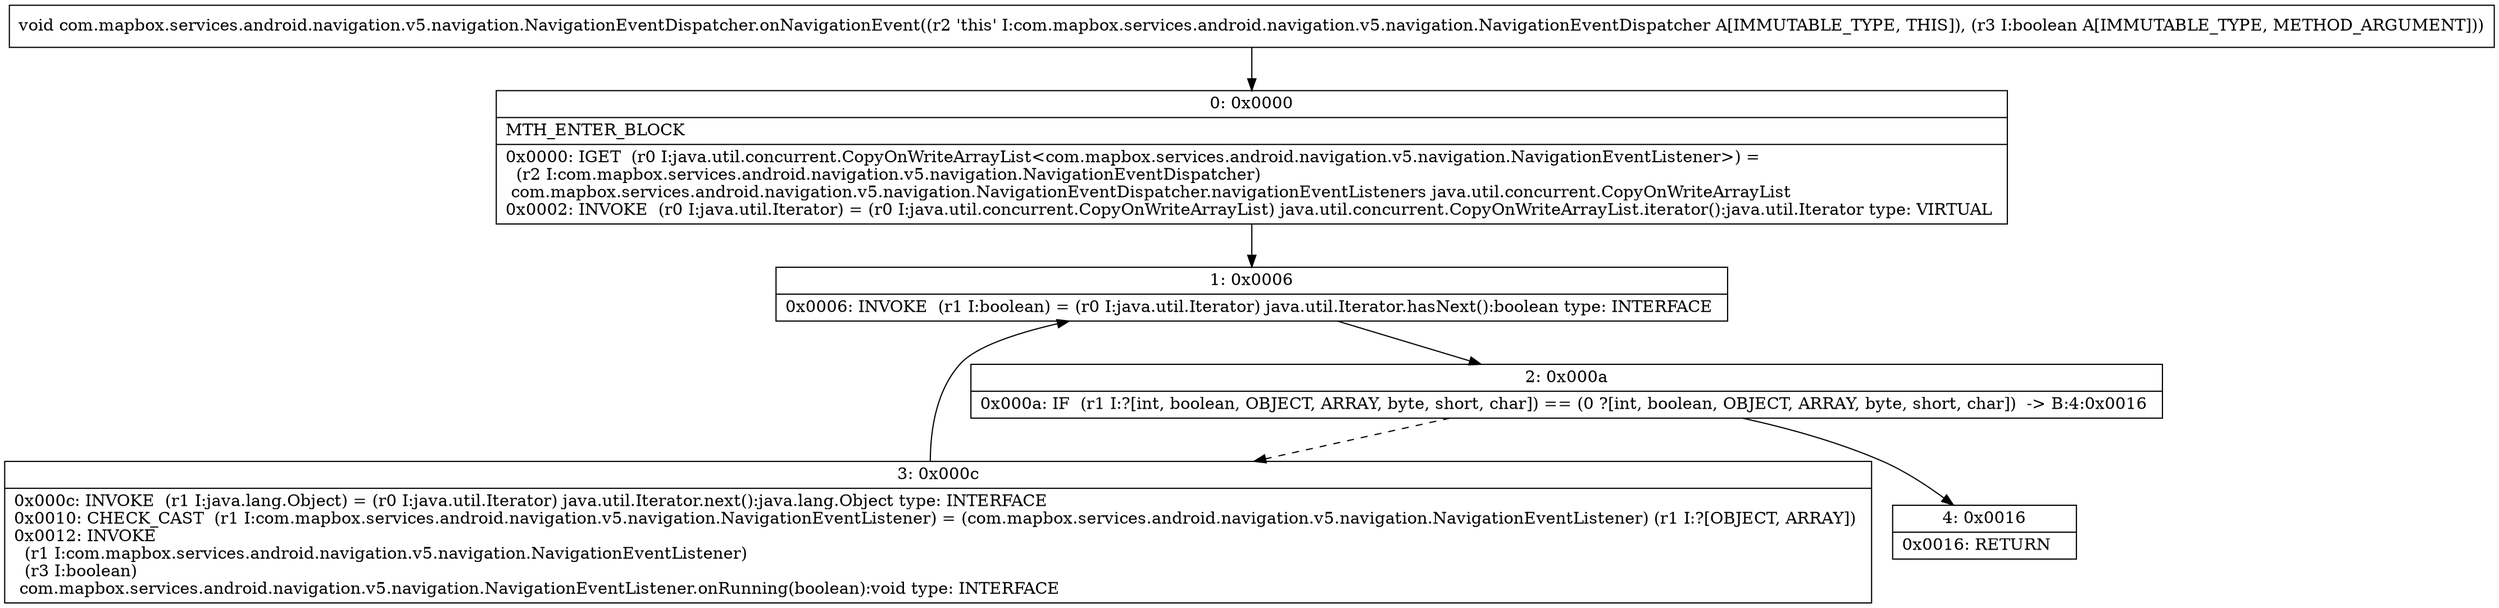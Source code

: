 digraph "CFG forcom.mapbox.services.android.navigation.v5.navigation.NavigationEventDispatcher.onNavigationEvent(Z)V" {
Node_0 [shape=record,label="{0\:\ 0x0000|MTH_ENTER_BLOCK\l|0x0000: IGET  (r0 I:java.util.concurrent.CopyOnWriteArrayList\<com.mapbox.services.android.navigation.v5.navigation.NavigationEventListener\>) = \l  (r2 I:com.mapbox.services.android.navigation.v5.navigation.NavigationEventDispatcher)\l com.mapbox.services.android.navigation.v5.navigation.NavigationEventDispatcher.navigationEventListeners java.util.concurrent.CopyOnWriteArrayList \l0x0002: INVOKE  (r0 I:java.util.Iterator) = (r0 I:java.util.concurrent.CopyOnWriteArrayList) java.util.concurrent.CopyOnWriteArrayList.iterator():java.util.Iterator type: VIRTUAL \l}"];
Node_1 [shape=record,label="{1\:\ 0x0006|0x0006: INVOKE  (r1 I:boolean) = (r0 I:java.util.Iterator) java.util.Iterator.hasNext():boolean type: INTERFACE \l}"];
Node_2 [shape=record,label="{2\:\ 0x000a|0x000a: IF  (r1 I:?[int, boolean, OBJECT, ARRAY, byte, short, char]) == (0 ?[int, boolean, OBJECT, ARRAY, byte, short, char])  \-\> B:4:0x0016 \l}"];
Node_3 [shape=record,label="{3\:\ 0x000c|0x000c: INVOKE  (r1 I:java.lang.Object) = (r0 I:java.util.Iterator) java.util.Iterator.next():java.lang.Object type: INTERFACE \l0x0010: CHECK_CAST  (r1 I:com.mapbox.services.android.navigation.v5.navigation.NavigationEventListener) = (com.mapbox.services.android.navigation.v5.navigation.NavigationEventListener) (r1 I:?[OBJECT, ARRAY]) \l0x0012: INVOKE  \l  (r1 I:com.mapbox.services.android.navigation.v5.navigation.NavigationEventListener)\l  (r3 I:boolean)\l com.mapbox.services.android.navigation.v5.navigation.NavigationEventListener.onRunning(boolean):void type: INTERFACE \l}"];
Node_4 [shape=record,label="{4\:\ 0x0016|0x0016: RETURN   \l}"];
MethodNode[shape=record,label="{void com.mapbox.services.android.navigation.v5.navigation.NavigationEventDispatcher.onNavigationEvent((r2 'this' I:com.mapbox.services.android.navigation.v5.navigation.NavigationEventDispatcher A[IMMUTABLE_TYPE, THIS]), (r3 I:boolean A[IMMUTABLE_TYPE, METHOD_ARGUMENT])) }"];
MethodNode -> Node_0;
Node_0 -> Node_1;
Node_1 -> Node_2;
Node_2 -> Node_3[style=dashed];
Node_2 -> Node_4;
Node_3 -> Node_1;
}

